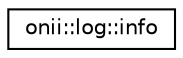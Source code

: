 digraph "Graphical Class Hierarchy"
{
  edge [fontname="Helvetica",fontsize="10",labelfontname="Helvetica",labelfontsize="10"];
  node [fontname="Helvetica",fontsize="10",shape=record];
  rankdir="LR";
  Node1 [label="onii::log::info",height=0.2,width=0.4,color="black", fillcolor="white", style="filled",URL="$dc/dea/classonii_1_1log_1_1info.html",tooltip="Log level for informations. "];
}
